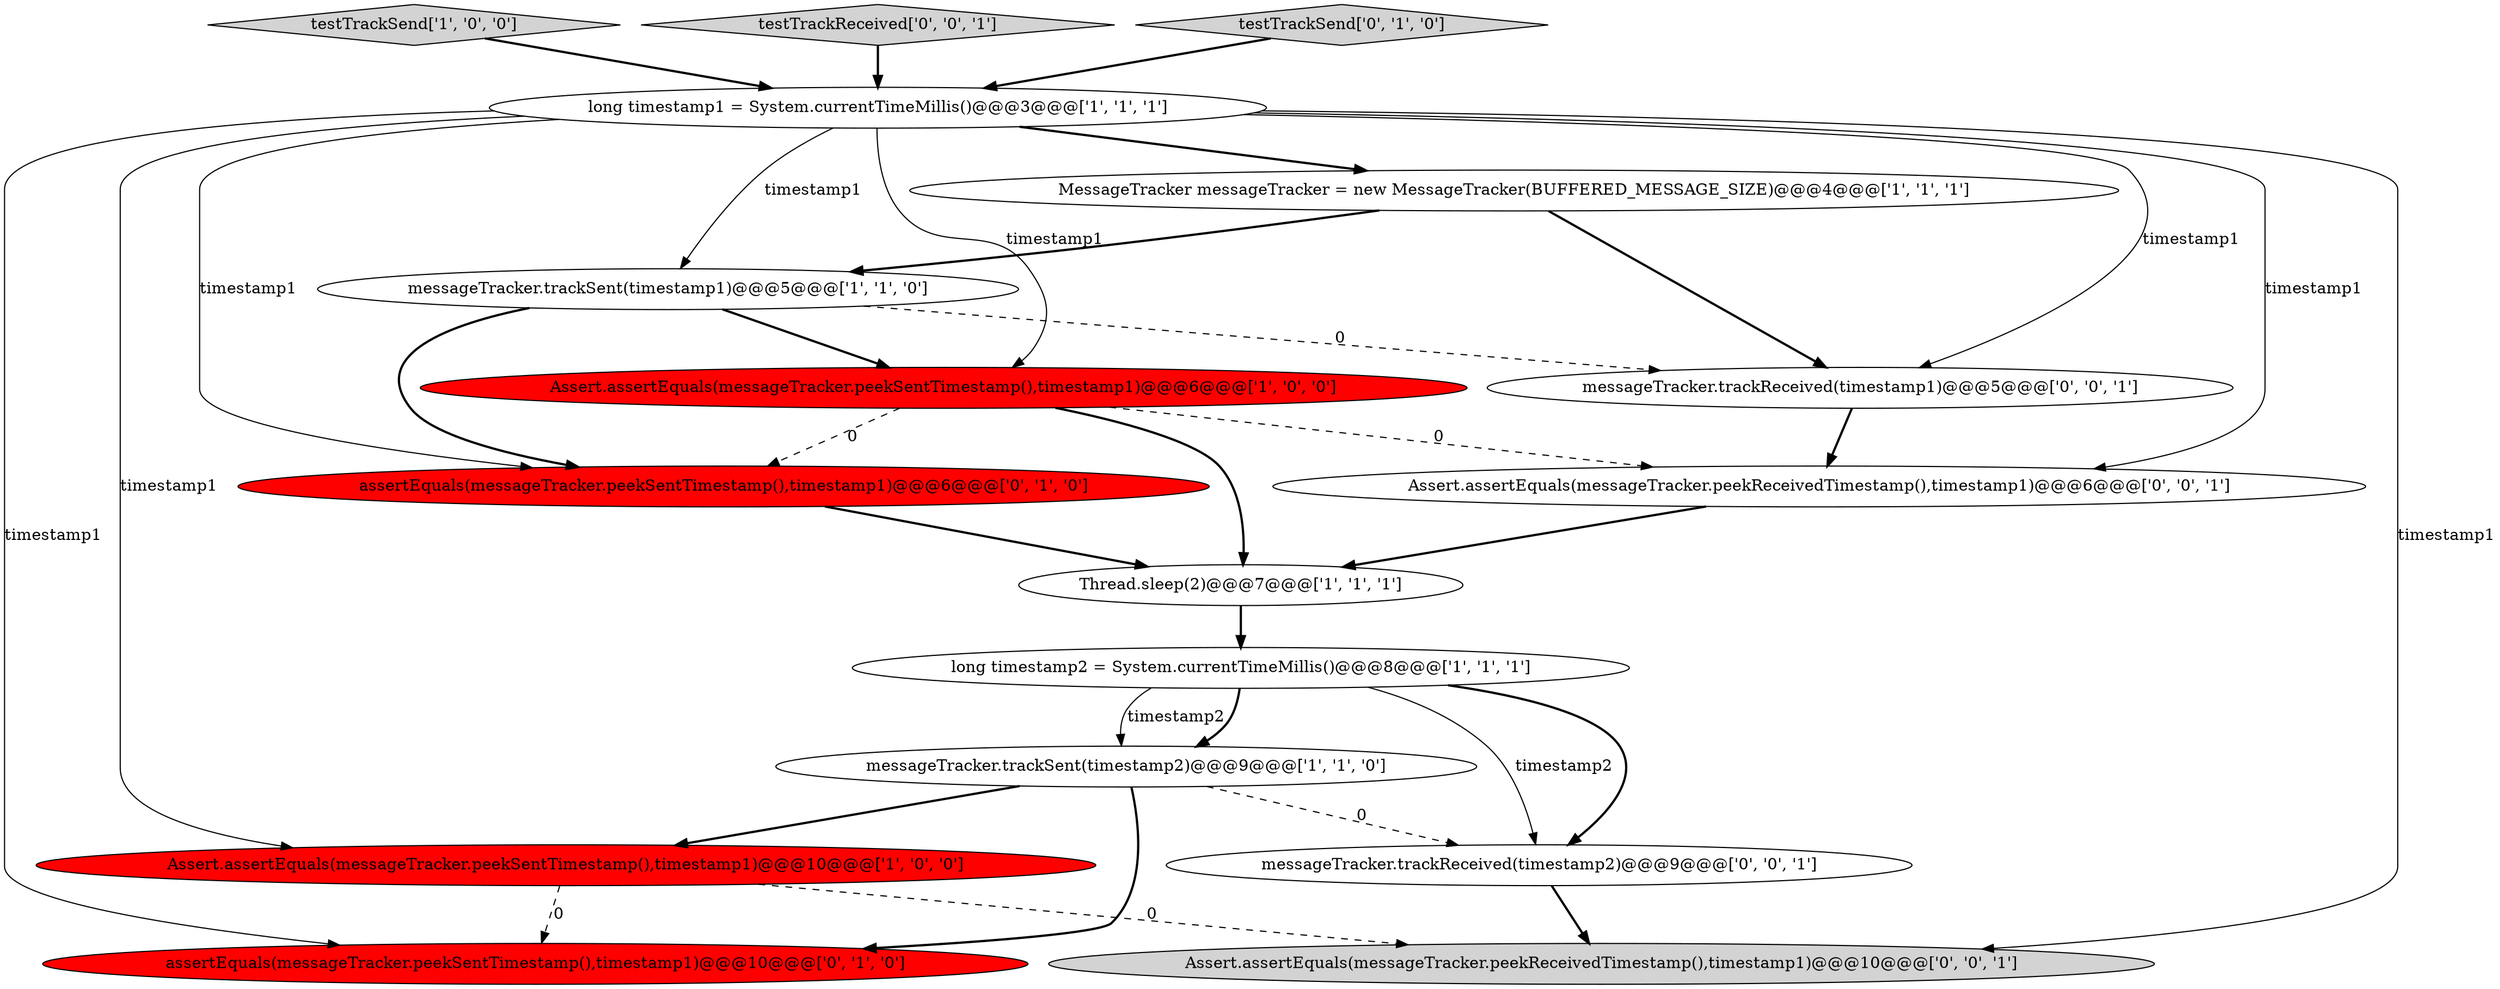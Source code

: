digraph {
2 [style = filled, label = "messageTracker.trackSent(timestamp2)@@@9@@@['1', '1', '0']", fillcolor = white, shape = ellipse image = "AAA0AAABBB1BBB"];
4 [style = filled, label = "testTrackSend['1', '0', '0']", fillcolor = lightgray, shape = diamond image = "AAA0AAABBB1BBB"];
9 [style = filled, label = "assertEquals(messageTracker.peekSentTimestamp(),timestamp1)@@@10@@@['0', '1', '0']", fillcolor = red, shape = ellipse image = "AAA1AAABBB2BBB"];
16 [style = filled, label = "testTrackReceived['0', '0', '1']", fillcolor = lightgray, shape = diamond image = "AAA0AAABBB3BBB"];
0 [style = filled, label = "long timestamp1 = System.currentTimeMillis()@@@3@@@['1', '1', '1']", fillcolor = white, shape = ellipse image = "AAA0AAABBB1BBB"];
5 [style = filled, label = "Assert.assertEquals(messageTracker.peekSentTimestamp(),timestamp1)@@@6@@@['1', '0', '0']", fillcolor = red, shape = ellipse image = "AAA1AAABBB1BBB"];
11 [style = filled, label = "assertEquals(messageTracker.peekSentTimestamp(),timestamp1)@@@6@@@['0', '1', '0']", fillcolor = red, shape = ellipse image = "AAA1AAABBB2BBB"];
6 [style = filled, label = "MessageTracker messageTracker = new MessageTracker(BUFFERED_MESSAGE_SIZE)@@@4@@@['1', '1', '1']", fillcolor = white, shape = ellipse image = "AAA0AAABBB1BBB"];
12 [style = filled, label = "Assert.assertEquals(messageTracker.peekReceivedTimestamp(),timestamp1)@@@10@@@['0', '0', '1']", fillcolor = lightgray, shape = ellipse image = "AAA0AAABBB3BBB"];
15 [style = filled, label = "Assert.assertEquals(messageTracker.peekReceivedTimestamp(),timestamp1)@@@6@@@['0', '0', '1']", fillcolor = white, shape = ellipse image = "AAA0AAABBB3BBB"];
8 [style = filled, label = "Thread.sleep(2)@@@7@@@['1', '1', '1']", fillcolor = white, shape = ellipse image = "AAA0AAABBB1BBB"];
7 [style = filled, label = "messageTracker.trackSent(timestamp1)@@@5@@@['1', '1', '0']", fillcolor = white, shape = ellipse image = "AAA0AAABBB1BBB"];
13 [style = filled, label = "messageTracker.trackReceived(timestamp2)@@@9@@@['0', '0', '1']", fillcolor = white, shape = ellipse image = "AAA0AAABBB3BBB"];
10 [style = filled, label = "testTrackSend['0', '1', '0']", fillcolor = lightgray, shape = diamond image = "AAA0AAABBB2BBB"];
3 [style = filled, label = "Assert.assertEquals(messageTracker.peekSentTimestamp(),timestamp1)@@@10@@@['1', '0', '0']", fillcolor = red, shape = ellipse image = "AAA1AAABBB1BBB"];
1 [style = filled, label = "long timestamp2 = System.currentTimeMillis()@@@8@@@['1', '1', '1']", fillcolor = white, shape = ellipse image = "AAA0AAABBB1BBB"];
14 [style = filled, label = "messageTracker.trackReceived(timestamp1)@@@5@@@['0', '0', '1']", fillcolor = white, shape = ellipse image = "AAA0AAABBB3BBB"];
5->8 [style = bold, label=""];
16->0 [style = bold, label=""];
7->11 [style = bold, label=""];
0->6 [style = bold, label=""];
1->2 [style = solid, label="timestamp2"];
7->14 [style = dashed, label="0"];
0->5 [style = solid, label="timestamp1"];
2->3 [style = bold, label=""];
0->7 [style = solid, label="timestamp1"];
2->9 [style = bold, label=""];
0->12 [style = solid, label="timestamp1"];
1->13 [style = bold, label=""];
4->0 [style = bold, label=""];
6->14 [style = bold, label=""];
8->1 [style = bold, label=""];
7->5 [style = bold, label=""];
13->12 [style = bold, label=""];
0->11 [style = solid, label="timestamp1"];
3->12 [style = dashed, label="0"];
5->11 [style = dashed, label="0"];
3->9 [style = dashed, label="0"];
2->13 [style = dashed, label="0"];
0->9 [style = solid, label="timestamp1"];
10->0 [style = bold, label=""];
0->15 [style = solid, label="timestamp1"];
1->13 [style = solid, label="timestamp2"];
11->8 [style = bold, label=""];
0->3 [style = solid, label="timestamp1"];
14->15 [style = bold, label=""];
1->2 [style = bold, label=""];
6->7 [style = bold, label=""];
5->15 [style = dashed, label="0"];
15->8 [style = bold, label=""];
0->14 [style = solid, label="timestamp1"];
}
